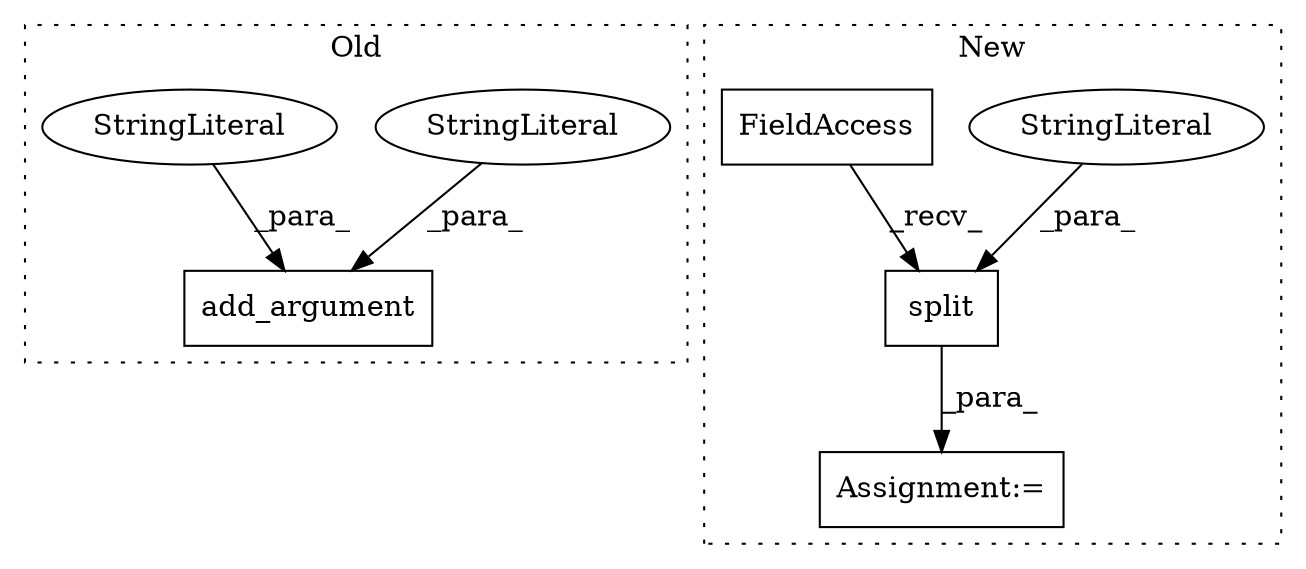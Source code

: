 digraph G {
subgraph cluster0 {
1 [label="add_argument" a="32" s="677,767" l="13,1" shape="box"];
3 [label="StringLiteral" a="45" s="690" l="7" shape="ellipse"];
4 [label="StringLiteral" a="45" s="704" l="63" shape="ellipse"];
label = "Old";
style="dotted";
}
subgraph cluster1 {
2 [label="split" a="32" s="636,645" l="6,1" shape="box"];
5 [label="StringLiteral" a="45" s="642" l="3" shape="ellipse"];
6 [label="Assignment:=" a="7" s="664" l="1" shape="box"];
7 [label="FieldAccess" a="22" s="625" l="10" shape="box"];
label = "New";
style="dotted";
}
2 -> 6 [label="_para_"];
3 -> 1 [label="_para_"];
4 -> 1 [label="_para_"];
5 -> 2 [label="_para_"];
7 -> 2 [label="_recv_"];
}